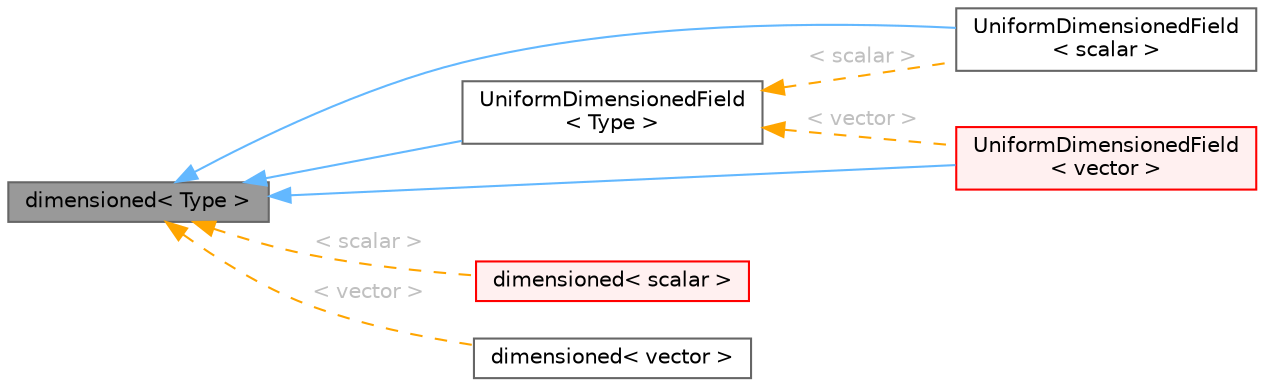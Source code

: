 digraph "dimensioned&lt; Type &gt;"
{
 // LATEX_PDF_SIZE
  bgcolor="transparent";
  edge [fontname=Helvetica,fontsize=10,labelfontname=Helvetica,labelfontsize=10];
  node [fontname=Helvetica,fontsize=10,shape=box,height=0.2,width=0.4];
  rankdir="LR";
  Node1 [id="Node000001",label="dimensioned\< Type \>",height=0.2,width=0.4,color="gray40", fillcolor="grey60", style="filled", fontcolor="black",tooltip="Generic dimensioned Type class."];
  Node1 -> Node2 [id="edge1_Node000001_Node000002",dir="back",color="steelblue1",style="solid",tooltip=" "];
  Node2 [id="Node000002",label="UniformDimensionedField\l\< scalar \>",height=0.2,width=0.4,color="gray40", fillcolor="white", style="filled",URL="$classFoam_1_1UniformDimensionedField.html",tooltip=" "];
  Node1 -> Node3 [id="edge2_Node000001_Node000003",dir="back",color="steelblue1",style="solid",tooltip=" "];
  Node3 [id="Node000003",label="UniformDimensionedField\l\< vector \>",height=0.2,width=0.4,color="red", fillcolor="#FFF0F0", style="filled",URL="$classFoam_1_1UniformDimensionedField.html",tooltip=" "];
  Node1 -> Node5 [id="edge3_Node000001_Node000005",dir="back",color="steelblue1",style="solid",tooltip=" "];
  Node5 [id="Node000005",label="UniformDimensionedField\l\< Type \>",height=0.2,width=0.4,color="gray40", fillcolor="white", style="filled",URL="$classFoam_1_1UniformDimensionedField.html",tooltip="Dimensioned<Type> registered with the database as a registered IOobject which has the functionality o..."];
  Node5 -> Node2 [id="edge4_Node000005_Node000002",dir="back",color="orange",style="dashed",tooltip=" ",label=" \< scalar \>",fontcolor="grey" ];
  Node5 -> Node3 [id="edge5_Node000005_Node000003",dir="back",color="orange",style="dashed",tooltip=" ",label=" \< vector \>",fontcolor="grey" ];
  Node1 -> Node6 [id="edge6_Node000001_Node000006",dir="back",color="orange",style="dashed",tooltip=" ",label=" \< scalar \>",fontcolor="grey" ];
  Node6 [id="Node000006",label="dimensioned\< scalar \>",height=0.2,width=0.4,color="red", fillcolor="#FFF0F0", style="filled",URL="$classFoam_1_1dimensioned.html",tooltip=" "];
  Node1 -> Node12 [id="edge7_Node000001_Node000012",dir="back",color="orange",style="dashed",tooltip=" ",label=" \< vector \>",fontcolor="grey" ];
  Node12 [id="Node000012",label="dimensioned\< vector \>",height=0.2,width=0.4,color="gray40", fillcolor="white", style="filled",URL="$classFoam_1_1dimensioned.html",tooltip=" "];
}
